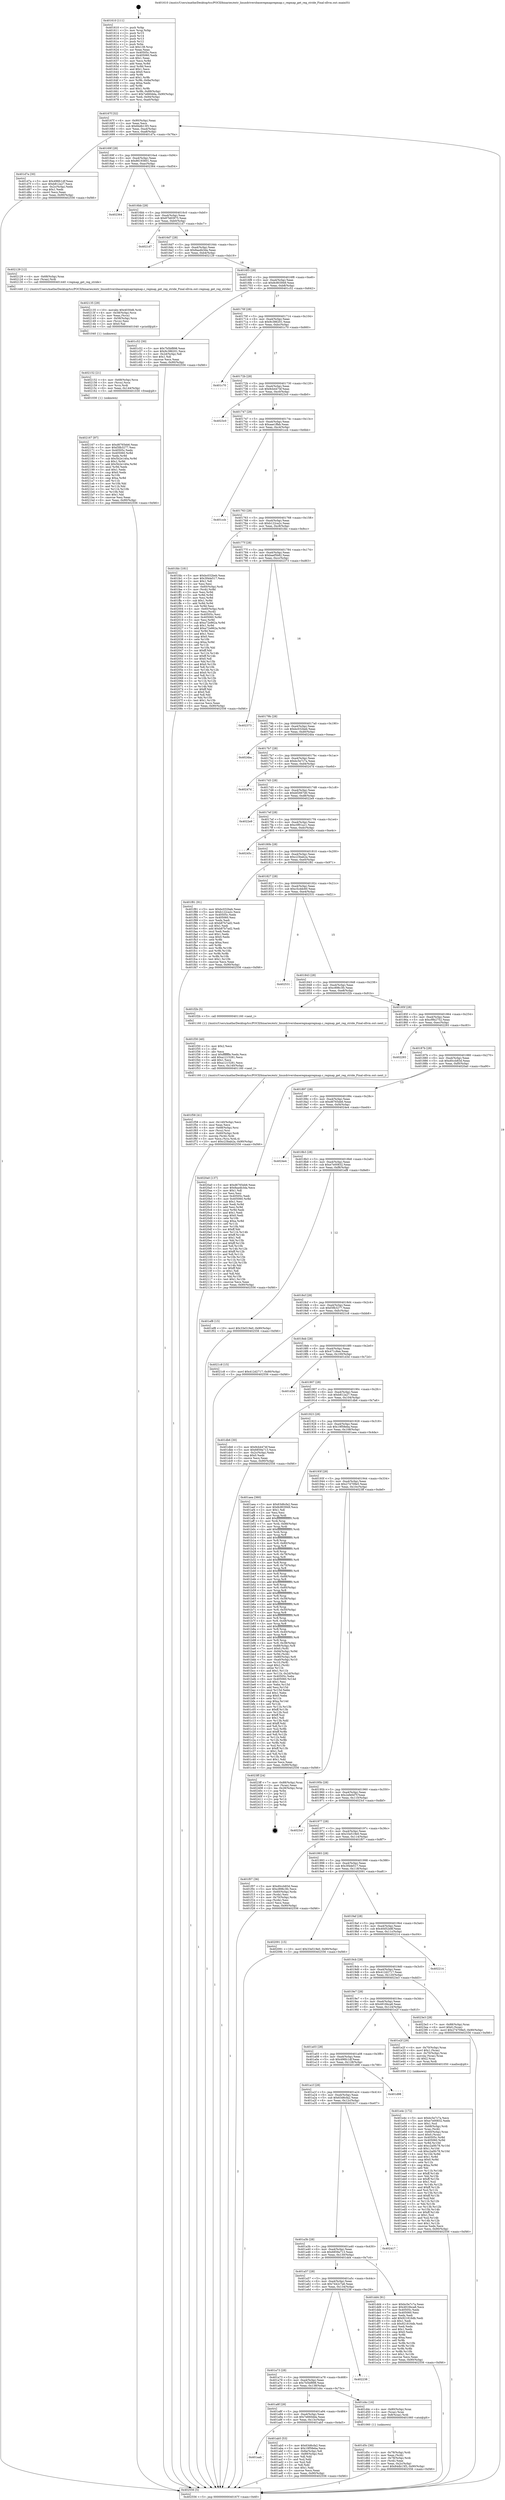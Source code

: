 digraph "0x401610" {
  label = "0x401610 (/mnt/c/Users/mathe/Desktop/tcc/POCII/binaries/extr_linuxdriversbaseregmapregmap.c_regmap_get_reg_stride_Final-ollvm.out::main(0))"
  labelloc = "t"
  node[shape=record]

  Entry [label="",width=0.3,height=0.3,shape=circle,fillcolor=black,style=filled]
  "0x40167f" [label="{
     0x40167f [32]\l
     | [instrs]\l
     &nbsp;&nbsp;0x40167f \<+6\>: mov -0x90(%rbp),%eax\l
     &nbsp;&nbsp;0x401685 \<+2\>: mov %eax,%ecx\l
     &nbsp;&nbsp;0x401687 \<+6\>: sub $0x84db13f3,%ecx\l
     &nbsp;&nbsp;0x40168d \<+6\>: mov %eax,-0xa4(%rbp)\l
     &nbsp;&nbsp;0x401693 \<+6\>: mov %ecx,-0xa8(%rbp)\l
     &nbsp;&nbsp;0x401699 \<+6\>: je 0000000000401d7a \<main+0x76a\>\l
  }"]
  "0x401d7a" [label="{
     0x401d7a [30]\l
     | [instrs]\l
     &nbsp;&nbsp;0x401d7a \<+5\>: mov $0x496fc1df,%eax\l
     &nbsp;&nbsp;0x401d7f \<+5\>: mov $0xb812a27,%ecx\l
     &nbsp;&nbsp;0x401d84 \<+3\>: mov -0x2c(%rbp),%edx\l
     &nbsp;&nbsp;0x401d87 \<+3\>: cmp $0x1,%edx\l
     &nbsp;&nbsp;0x401d8a \<+3\>: cmovl %ecx,%eax\l
     &nbsp;&nbsp;0x401d8d \<+6\>: mov %eax,-0x90(%rbp)\l
     &nbsp;&nbsp;0x401d93 \<+5\>: jmp 0000000000402556 \<main+0xf46\>\l
  }"]
  "0x40169f" [label="{
     0x40169f [28]\l
     | [instrs]\l
     &nbsp;&nbsp;0x40169f \<+5\>: jmp 00000000004016a4 \<main+0x94\>\l
     &nbsp;&nbsp;0x4016a4 \<+6\>: mov -0xa4(%rbp),%eax\l
     &nbsp;&nbsp;0x4016aa \<+5\>: sub $0x86193601,%eax\l
     &nbsp;&nbsp;0x4016af \<+6\>: mov %eax,-0xac(%rbp)\l
     &nbsp;&nbsp;0x4016b5 \<+6\>: je 0000000000402364 \<main+0xd54\>\l
  }"]
  Exit [label="",width=0.3,height=0.3,shape=circle,fillcolor=black,style=filled,peripheries=2]
  "0x402364" [label="{
     0x402364\l
  }", style=dashed]
  "0x4016bb" [label="{
     0x4016bb [28]\l
     | [instrs]\l
     &nbsp;&nbsp;0x4016bb \<+5\>: jmp 00000000004016c0 \<main+0xb0\>\l
     &nbsp;&nbsp;0x4016c0 \<+6\>: mov -0xa4(%rbp),%eax\l
     &nbsp;&nbsp;0x4016c6 \<+5\>: sub $0x87b83975,%eax\l
     &nbsp;&nbsp;0x4016cb \<+6\>: mov %eax,-0xb0(%rbp)\l
     &nbsp;&nbsp;0x4016d1 \<+6\>: je 00000000004021d7 \<main+0xbc7\>\l
  }"]
  "0x402167" [label="{
     0x402167 [97]\l
     | [instrs]\l
     &nbsp;&nbsp;0x402167 \<+5\>: mov $0xd6765eb6,%eax\l
     &nbsp;&nbsp;0x40216c \<+5\>: mov $0xf3fb3277,%esi\l
     &nbsp;&nbsp;0x402171 \<+7\>: mov 0x40505c,%edx\l
     &nbsp;&nbsp;0x402178 \<+8\>: mov 0x405060,%r8d\l
     &nbsp;&nbsp;0x402180 \<+3\>: mov %edx,%r9d\l
     &nbsp;&nbsp;0x402183 \<+7\>: sub $0x5b2e140a,%r9d\l
     &nbsp;&nbsp;0x40218a \<+4\>: sub $0x1,%r9d\l
     &nbsp;&nbsp;0x40218e \<+7\>: add $0x5b2e140a,%r9d\l
     &nbsp;&nbsp;0x402195 \<+4\>: imul %r9d,%edx\l
     &nbsp;&nbsp;0x402199 \<+3\>: and $0x1,%edx\l
     &nbsp;&nbsp;0x40219c \<+3\>: cmp $0x0,%edx\l
     &nbsp;&nbsp;0x40219f \<+4\>: sete %r10b\l
     &nbsp;&nbsp;0x4021a3 \<+4\>: cmp $0xa,%r8d\l
     &nbsp;&nbsp;0x4021a7 \<+4\>: setl %r11b\l
     &nbsp;&nbsp;0x4021ab \<+3\>: mov %r10b,%bl\l
     &nbsp;&nbsp;0x4021ae \<+3\>: and %r11b,%bl\l
     &nbsp;&nbsp;0x4021b1 \<+3\>: xor %r11b,%r10b\l
     &nbsp;&nbsp;0x4021b4 \<+3\>: or %r10b,%bl\l
     &nbsp;&nbsp;0x4021b7 \<+3\>: test $0x1,%bl\l
     &nbsp;&nbsp;0x4021ba \<+3\>: cmovne %esi,%eax\l
     &nbsp;&nbsp;0x4021bd \<+6\>: mov %eax,-0x90(%rbp)\l
     &nbsp;&nbsp;0x4021c3 \<+5\>: jmp 0000000000402556 \<main+0xf46\>\l
  }"]
  "0x4021d7" [label="{
     0x4021d7\l
  }", style=dashed]
  "0x4016d7" [label="{
     0x4016d7 [28]\l
     | [instrs]\l
     &nbsp;&nbsp;0x4016d7 \<+5\>: jmp 00000000004016dc \<main+0xcc\>\l
     &nbsp;&nbsp;0x4016dc \<+6\>: mov -0xa4(%rbp),%eax\l
     &nbsp;&nbsp;0x4016e2 \<+5\>: sub $0x8aa4b3da,%eax\l
     &nbsp;&nbsp;0x4016e7 \<+6\>: mov %eax,-0xb4(%rbp)\l
     &nbsp;&nbsp;0x4016ed \<+6\>: je 0000000000402129 \<main+0xb19\>\l
  }"]
  "0x402152" [label="{
     0x402152 [21]\l
     | [instrs]\l
     &nbsp;&nbsp;0x402152 \<+4\>: mov -0x68(%rbp),%rcx\l
     &nbsp;&nbsp;0x402156 \<+3\>: mov (%rcx),%rcx\l
     &nbsp;&nbsp;0x402159 \<+3\>: mov %rcx,%rdi\l
     &nbsp;&nbsp;0x40215c \<+6\>: mov %eax,-0x144(%rbp)\l
     &nbsp;&nbsp;0x402162 \<+5\>: call 0000000000401030 \<free@plt\>\l
     | [calls]\l
     &nbsp;&nbsp;0x401030 \{1\} (unknown)\l
  }"]
  "0x402129" [label="{
     0x402129 [12]\l
     | [instrs]\l
     &nbsp;&nbsp;0x402129 \<+4\>: mov -0x68(%rbp),%rax\l
     &nbsp;&nbsp;0x40212d \<+3\>: mov (%rax),%rdi\l
     &nbsp;&nbsp;0x402130 \<+5\>: call 0000000000401440 \<regmap_get_reg_stride\>\l
     | [calls]\l
     &nbsp;&nbsp;0x401440 \{1\} (/mnt/c/Users/mathe/Desktop/tcc/POCII/binaries/extr_linuxdriversbaseregmapregmap.c_regmap_get_reg_stride_Final-ollvm.out::regmap_get_reg_stride)\l
  }"]
  "0x4016f3" [label="{
     0x4016f3 [28]\l
     | [instrs]\l
     &nbsp;&nbsp;0x4016f3 \<+5\>: jmp 00000000004016f8 \<main+0xe8\>\l
     &nbsp;&nbsp;0x4016f8 \<+6\>: mov -0xa4(%rbp),%eax\l
     &nbsp;&nbsp;0x4016fe \<+5\>: sub $0x8c803949,%eax\l
     &nbsp;&nbsp;0x401703 \<+6\>: mov %eax,-0xb8(%rbp)\l
     &nbsp;&nbsp;0x401709 \<+6\>: je 0000000000401c52 \<main+0x642\>\l
  }"]
  "0x402135" [label="{
     0x402135 [29]\l
     | [instrs]\l
     &nbsp;&nbsp;0x402135 \<+10\>: movabs $0x4030d6,%rdi\l
     &nbsp;&nbsp;0x40213f \<+4\>: mov -0x58(%rbp),%rcx\l
     &nbsp;&nbsp;0x402143 \<+2\>: mov %eax,(%rcx)\l
     &nbsp;&nbsp;0x402145 \<+4\>: mov -0x58(%rbp),%rcx\l
     &nbsp;&nbsp;0x402149 \<+2\>: mov (%rcx),%esi\l
     &nbsp;&nbsp;0x40214b \<+2\>: mov $0x0,%al\l
     &nbsp;&nbsp;0x40214d \<+5\>: call 0000000000401040 \<printf@plt\>\l
     | [calls]\l
     &nbsp;&nbsp;0x401040 \{1\} (unknown)\l
  }"]
  "0x401c52" [label="{
     0x401c52 [30]\l
     | [instrs]\l
     &nbsp;&nbsp;0x401c52 \<+5\>: mov $0x7b5bf898,%eax\l
     &nbsp;&nbsp;0x401c57 \<+5\>: mov $0x9c386201,%ecx\l
     &nbsp;&nbsp;0x401c5c \<+3\>: mov -0x2d(%rbp),%dl\l
     &nbsp;&nbsp;0x401c5f \<+3\>: test $0x1,%dl\l
     &nbsp;&nbsp;0x401c62 \<+3\>: cmovne %ecx,%eax\l
     &nbsp;&nbsp;0x401c65 \<+6\>: mov %eax,-0x90(%rbp)\l
     &nbsp;&nbsp;0x401c6b \<+5\>: jmp 0000000000402556 \<main+0xf46\>\l
  }"]
  "0x40170f" [label="{
     0x40170f [28]\l
     | [instrs]\l
     &nbsp;&nbsp;0x40170f \<+5\>: jmp 0000000000401714 \<main+0x104\>\l
     &nbsp;&nbsp;0x401714 \<+6\>: mov -0xa4(%rbp),%eax\l
     &nbsp;&nbsp;0x40171a \<+5\>: sub $0x9c386201,%eax\l
     &nbsp;&nbsp;0x40171f \<+6\>: mov %eax,-0xbc(%rbp)\l
     &nbsp;&nbsp;0x401725 \<+6\>: je 0000000000401c70 \<main+0x660\>\l
  }"]
  "0x401f58" [label="{
     0x401f58 [41]\l
     | [instrs]\l
     &nbsp;&nbsp;0x401f58 \<+6\>: mov -0x140(%rbp),%ecx\l
     &nbsp;&nbsp;0x401f5e \<+3\>: imul %eax,%ecx\l
     &nbsp;&nbsp;0x401f61 \<+4\>: mov -0x68(%rbp),%rsi\l
     &nbsp;&nbsp;0x401f65 \<+3\>: mov (%rsi),%rsi\l
     &nbsp;&nbsp;0x401f68 \<+4\>: mov -0x60(%rbp),%rdi\l
     &nbsp;&nbsp;0x401f6c \<+3\>: movslq (%rdi),%rdi\l
     &nbsp;&nbsp;0x401f6f \<+3\>: mov %ecx,(%rsi,%rdi,4)\l
     &nbsp;&nbsp;0x401f72 \<+10\>: movl $0xc23bab2a,-0x90(%rbp)\l
     &nbsp;&nbsp;0x401f7c \<+5\>: jmp 0000000000402556 \<main+0xf46\>\l
  }"]
  "0x401c70" [label="{
     0x401c70\l
  }", style=dashed]
  "0x40172b" [label="{
     0x40172b [28]\l
     | [instrs]\l
     &nbsp;&nbsp;0x40172b \<+5\>: jmp 0000000000401730 \<main+0x120\>\l
     &nbsp;&nbsp;0x401730 \<+6\>: mov -0xa4(%rbp),%eax\l
     &nbsp;&nbsp;0x401736 \<+5\>: sub $0x9cb4474f,%eax\l
     &nbsp;&nbsp;0x40173b \<+6\>: mov %eax,-0xc0(%rbp)\l
     &nbsp;&nbsp;0x401741 \<+6\>: je 00000000004023c0 \<main+0xdb0\>\l
  }"]
  "0x401f30" [label="{
     0x401f30 [40]\l
     | [instrs]\l
     &nbsp;&nbsp;0x401f30 \<+5\>: mov $0x2,%ecx\l
     &nbsp;&nbsp;0x401f35 \<+1\>: cltd\l
     &nbsp;&nbsp;0x401f36 \<+2\>: idiv %ecx\l
     &nbsp;&nbsp;0x401f38 \<+6\>: imul $0xfffffffe,%edx,%ecx\l
     &nbsp;&nbsp;0x401f3e \<+6\>: add $0xa1215281,%ecx\l
     &nbsp;&nbsp;0x401f44 \<+3\>: add $0x1,%ecx\l
     &nbsp;&nbsp;0x401f47 \<+6\>: sub $0xa1215281,%ecx\l
     &nbsp;&nbsp;0x401f4d \<+6\>: mov %ecx,-0x140(%rbp)\l
     &nbsp;&nbsp;0x401f53 \<+5\>: call 0000000000401160 \<next_i\>\l
     | [calls]\l
     &nbsp;&nbsp;0x401160 \{1\} (/mnt/c/Users/mathe/Desktop/tcc/POCII/binaries/extr_linuxdriversbaseregmapregmap.c_regmap_get_reg_stride_Final-ollvm.out::next_i)\l
  }"]
  "0x4023c0" [label="{
     0x4023c0\l
  }", style=dashed]
  "0x401747" [label="{
     0x401747 [28]\l
     | [instrs]\l
     &nbsp;&nbsp;0x401747 \<+5\>: jmp 000000000040174c \<main+0x13c\>\l
     &nbsp;&nbsp;0x40174c \<+6\>: mov -0xa4(%rbp),%eax\l
     &nbsp;&nbsp;0x401752 \<+5\>: sub $0xaae1ffab,%eax\l
     &nbsp;&nbsp;0x401757 \<+6\>: mov %eax,-0xc4(%rbp)\l
     &nbsp;&nbsp;0x40175d \<+6\>: je 0000000000401ccb \<main+0x6bb\>\l
  }"]
  "0x401e4c" [label="{
     0x401e4c [172]\l
     | [instrs]\l
     &nbsp;&nbsp;0x401e4c \<+5\>: mov $0xbc5e7c7a,%ecx\l
     &nbsp;&nbsp;0x401e51 \<+5\>: mov $0xe7e00832,%edx\l
     &nbsp;&nbsp;0x401e56 \<+3\>: mov $0x1,%sil\l
     &nbsp;&nbsp;0x401e59 \<+4\>: mov -0x68(%rbp),%rdi\l
     &nbsp;&nbsp;0x401e5d \<+3\>: mov %rax,(%rdi)\l
     &nbsp;&nbsp;0x401e60 \<+4\>: mov -0x60(%rbp),%rax\l
     &nbsp;&nbsp;0x401e64 \<+6\>: movl $0x0,(%rax)\l
     &nbsp;&nbsp;0x401e6a \<+8\>: mov 0x40505c,%r8d\l
     &nbsp;&nbsp;0x401e72 \<+8\>: mov 0x405060,%r9d\l
     &nbsp;&nbsp;0x401e7a \<+3\>: mov %r8d,%r10d\l
     &nbsp;&nbsp;0x401e7d \<+7\>: add $0xc2a0fc78,%r10d\l
     &nbsp;&nbsp;0x401e84 \<+4\>: sub $0x1,%r10d\l
     &nbsp;&nbsp;0x401e88 \<+7\>: sub $0xc2a0fc78,%r10d\l
     &nbsp;&nbsp;0x401e8f \<+4\>: imul %r10d,%r8d\l
     &nbsp;&nbsp;0x401e93 \<+4\>: and $0x1,%r8d\l
     &nbsp;&nbsp;0x401e97 \<+4\>: cmp $0x0,%r8d\l
     &nbsp;&nbsp;0x401e9b \<+4\>: sete %r11b\l
     &nbsp;&nbsp;0x401e9f \<+4\>: cmp $0xa,%r9d\l
     &nbsp;&nbsp;0x401ea3 \<+3\>: setl %bl\l
     &nbsp;&nbsp;0x401ea6 \<+3\>: mov %r11b,%r14b\l
     &nbsp;&nbsp;0x401ea9 \<+4\>: xor $0xff,%r14b\l
     &nbsp;&nbsp;0x401ead \<+3\>: mov %bl,%r15b\l
     &nbsp;&nbsp;0x401eb0 \<+4\>: xor $0xff,%r15b\l
     &nbsp;&nbsp;0x401eb4 \<+4\>: xor $0x1,%sil\l
     &nbsp;&nbsp;0x401eb8 \<+3\>: mov %r14b,%r12b\l
     &nbsp;&nbsp;0x401ebb \<+4\>: and $0xff,%r12b\l
     &nbsp;&nbsp;0x401ebf \<+3\>: and %sil,%r11b\l
     &nbsp;&nbsp;0x401ec2 \<+3\>: mov %r15b,%r13b\l
     &nbsp;&nbsp;0x401ec5 \<+4\>: and $0xff,%r13b\l
     &nbsp;&nbsp;0x401ec9 \<+3\>: and %sil,%bl\l
     &nbsp;&nbsp;0x401ecc \<+3\>: or %r11b,%r12b\l
     &nbsp;&nbsp;0x401ecf \<+3\>: or %bl,%r13b\l
     &nbsp;&nbsp;0x401ed2 \<+3\>: xor %r13b,%r12b\l
     &nbsp;&nbsp;0x401ed5 \<+3\>: or %r15b,%r14b\l
     &nbsp;&nbsp;0x401ed8 \<+4\>: xor $0xff,%r14b\l
     &nbsp;&nbsp;0x401edc \<+4\>: or $0x1,%sil\l
     &nbsp;&nbsp;0x401ee0 \<+3\>: and %sil,%r14b\l
     &nbsp;&nbsp;0x401ee3 \<+3\>: or %r14b,%r12b\l
     &nbsp;&nbsp;0x401ee6 \<+4\>: test $0x1,%r12b\l
     &nbsp;&nbsp;0x401eea \<+3\>: cmovne %edx,%ecx\l
     &nbsp;&nbsp;0x401eed \<+6\>: mov %ecx,-0x90(%rbp)\l
     &nbsp;&nbsp;0x401ef3 \<+5\>: jmp 0000000000402556 \<main+0xf46\>\l
  }"]
  "0x401ccb" [label="{
     0x401ccb\l
  }", style=dashed]
  "0x401763" [label="{
     0x401763 [28]\l
     | [instrs]\l
     &nbsp;&nbsp;0x401763 \<+5\>: jmp 0000000000401768 \<main+0x158\>\l
     &nbsp;&nbsp;0x401768 \<+6\>: mov -0xa4(%rbp),%eax\l
     &nbsp;&nbsp;0x40176e \<+5\>: sub $0xb122ca2c,%eax\l
     &nbsp;&nbsp;0x401773 \<+6\>: mov %eax,-0xc8(%rbp)\l
     &nbsp;&nbsp;0x401779 \<+6\>: je 0000000000401fdc \<main+0x9cc\>\l
  }"]
  "0x401d5c" [label="{
     0x401d5c [30]\l
     | [instrs]\l
     &nbsp;&nbsp;0x401d5c \<+4\>: mov -0x78(%rbp),%rdi\l
     &nbsp;&nbsp;0x401d60 \<+2\>: mov %eax,(%rdi)\l
     &nbsp;&nbsp;0x401d62 \<+4\>: mov -0x78(%rbp),%rdi\l
     &nbsp;&nbsp;0x401d66 \<+2\>: mov (%rdi),%eax\l
     &nbsp;&nbsp;0x401d68 \<+3\>: mov %eax,-0x2c(%rbp)\l
     &nbsp;&nbsp;0x401d6b \<+10\>: movl $0x84db13f3,-0x90(%rbp)\l
     &nbsp;&nbsp;0x401d75 \<+5\>: jmp 0000000000402556 \<main+0xf46\>\l
  }"]
  "0x401fdc" [label="{
     0x401fdc [181]\l
     | [instrs]\l
     &nbsp;&nbsp;0x401fdc \<+5\>: mov $0xbc032beb,%eax\l
     &nbsp;&nbsp;0x401fe1 \<+5\>: mov $0x3f4de517,%ecx\l
     &nbsp;&nbsp;0x401fe6 \<+2\>: mov $0x1,%dl\l
     &nbsp;&nbsp;0x401fe8 \<+2\>: xor %esi,%esi\l
     &nbsp;&nbsp;0x401fea \<+4\>: mov -0x60(%rbp),%rdi\l
     &nbsp;&nbsp;0x401fee \<+3\>: mov (%rdi),%r8d\l
     &nbsp;&nbsp;0x401ff1 \<+3\>: mov %esi,%r9d\l
     &nbsp;&nbsp;0x401ff4 \<+3\>: sub %r8d,%r9d\l
     &nbsp;&nbsp;0x401ff7 \<+3\>: mov %esi,%r8d\l
     &nbsp;&nbsp;0x401ffa \<+4\>: sub $0x1,%r8d\l
     &nbsp;&nbsp;0x401ffe \<+3\>: add %r8d,%r9d\l
     &nbsp;&nbsp;0x402001 \<+3\>: sub %r9d,%esi\l
     &nbsp;&nbsp;0x402004 \<+4\>: mov -0x60(%rbp),%rdi\l
     &nbsp;&nbsp;0x402008 \<+2\>: mov %esi,(%rdi)\l
     &nbsp;&nbsp;0x40200a \<+7\>: mov 0x40505c,%esi\l
     &nbsp;&nbsp;0x402011 \<+8\>: mov 0x405060,%r8d\l
     &nbsp;&nbsp;0x402019 \<+3\>: mov %esi,%r9d\l
     &nbsp;&nbsp;0x40201c \<+7\>: sub $0xa72e862a,%r9d\l
     &nbsp;&nbsp;0x402023 \<+4\>: sub $0x1,%r9d\l
     &nbsp;&nbsp;0x402027 \<+7\>: add $0xa72e862a,%r9d\l
     &nbsp;&nbsp;0x40202e \<+4\>: imul %r9d,%esi\l
     &nbsp;&nbsp;0x402032 \<+3\>: and $0x1,%esi\l
     &nbsp;&nbsp;0x402035 \<+3\>: cmp $0x0,%esi\l
     &nbsp;&nbsp;0x402038 \<+4\>: sete %r10b\l
     &nbsp;&nbsp;0x40203c \<+4\>: cmp $0xa,%r8d\l
     &nbsp;&nbsp;0x402040 \<+4\>: setl %r11b\l
     &nbsp;&nbsp;0x402044 \<+3\>: mov %r10b,%bl\l
     &nbsp;&nbsp;0x402047 \<+3\>: xor $0xff,%bl\l
     &nbsp;&nbsp;0x40204a \<+3\>: mov %r11b,%r14b\l
     &nbsp;&nbsp;0x40204d \<+4\>: xor $0xff,%r14b\l
     &nbsp;&nbsp;0x402051 \<+3\>: xor $0x0,%dl\l
     &nbsp;&nbsp;0x402054 \<+3\>: mov %bl,%r15b\l
     &nbsp;&nbsp;0x402057 \<+4\>: and $0x0,%r15b\l
     &nbsp;&nbsp;0x40205b \<+3\>: and %dl,%r10b\l
     &nbsp;&nbsp;0x40205e \<+3\>: mov %r14b,%r12b\l
     &nbsp;&nbsp;0x402061 \<+4\>: and $0x0,%r12b\l
     &nbsp;&nbsp;0x402065 \<+3\>: and %dl,%r11b\l
     &nbsp;&nbsp;0x402068 \<+3\>: or %r10b,%r15b\l
     &nbsp;&nbsp;0x40206b \<+3\>: or %r11b,%r12b\l
     &nbsp;&nbsp;0x40206e \<+3\>: xor %r12b,%r15b\l
     &nbsp;&nbsp;0x402071 \<+3\>: or %r14b,%bl\l
     &nbsp;&nbsp;0x402074 \<+3\>: xor $0xff,%bl\l
     &nbsp;&nbsp;0x402077 \<+3\>: or $0x0,%dl\l
     &nbsp;&nbsp;0x40207a \<+2\>: and %dl,%bl\l
     &nbsp;&nbsp;0x40207c \<+3\>: or %bl,%r15b\l
     &nbsp;&nbsp;0x40207f \<+4\>: test $0x1,%r15b\l
     &nbsp;&nbsp;0x402083 \<+3\>: cmovne %ecx,%eax\l
     &nbsp;&nbsp;0x402086 \<+6\>: mov %eax,-0x90(%rbp)\l
     &nbsp;&nbsp;0x40208c \<+5\>: jmp 0000000000402556 \<main+0xf46\>\l
  }"]
  "0x40177f" [label="{
     0x40177f [28]\l
     | [instrs]\l
     &nbsp;&nbsp;0x40177f \<+5\>: jmp 0000000000401784 \<main+0x174\>\l
     &nbsp;&nbsp;0x401784 \<+6\>: mov -0xa4(%rbp),%eax\l
     &nbsp;&nbsp;0x40178a \<+5\>: sub $0xbaef5b82,%eax\l
     &nbsp;&nbsp;0x40178f \<+6\>: mov %eax,-0xcc(%rbp)\l
     &nbsp;&nbsp;0x401795 \<+6\>: je 0000000000402373 \<main+0xd63\>\l
  }"]
  "0x401610" [label="{
     0x401610 [111]\l
     | [instrs]\l
     &nbsp;&nbsp;0x401610 \<+1\>: push %rbp\l
     &nbsp;&nbsp;0x401611 \<+3\>: mov %rsp,%rbp\l
     &nbsp;&nbsp;0x401614 \<+2\>: push %r15\l
     &nbsp;&nbsp;0x401616 \<+2\>: push %r14\l
     &nbsp;&nbsp;0x401618 \<+2\>: push %r13\l
     &nbsp;&nbsp;0x40161a \<+2\>: push %r12\l
     &nbsp;&nbsp;0x40161c \<+1\>: push %rbx\l
     &nbsp;&nbsp;0x40161d \<+7\>: sub $0x138,%rsp\l
     &nbsp;&nbsp;0x401624 \<+2\>: xor %eax,%eax\l
     &nbsp;&nbsp;0x401626 \<+7\>: mov 0x40505c,%ecx\l
     &nbsp;&nbsp;0x40162d \<+7\>: mov 0x405060,%edx\l
     &nbsp;&nbsp;0x401634 \<+3\>: sub $0x1,%eax\l
     &nbsp;&nbsp;0x401637 \<+3\>: mov %ecx,%r8d\l
     &nbsp;&nbsp;0x40163a \<+3\>: add %eax,%r8d\l
     &nbsp;&nbsp;0x40163d \<+4\>: imul %r8d,%ecx\l
     &nbsp;&nbsp;0x401641 \<+3\>: and $0x1,%ecx\l
     &nbsp;&nbsp;0x401644 \<+3\>: cmp $0x0,%ecx\l
     &nbsp;&nbsp;0x401647 \<+4\>: sete %r9b\l
     &nbsp;&nbsp;0x40164b \<+4\>: and $0x1,%r9b\l
     &nbsp;&nbsp;0x40164f \<+7\>: mov %r9b,-0x8a(%rbp)\l
     &nbsp;&nbsp;0x401656 \<+3\>: cmp $0xa,%edx\l
     &nbsp;&nbsp;0x401659 \<+4\>: setl %r9b\l
     &nbsp;&nbsp;0x40165d \<+4\>: and $0x1,%r9b\l
     &nbsp;&nbsp;0x401661 \<+7\>: mov %r9b,-0x89(%rbp)\l
     &nbsp;&nbsp;0x401668 \<+10\>: movl $0x7e660dda,-0x90(%rbp)\l
     &nbsp;&nbsp;0x401672 \<+6\>: mov %edi,-0x94(%rbp)\l
     &nbsp;&nbsp;0x401678 \<+7\>: mov %rsi,-0xa0(%rbp)\l
  }"]
  "0x402373" [label="{
     0x402373\l
  }", style=dashed]
  "0x40179b" [label="{
     0x40179b [28]\l
     | [instrs]\l
     &nbsp;&nbsp;0x40179b \<+5\>: jmp 00000000004017a0 \<main+0x190\>\l
     &nbsp;&nbsp;0x4017a0 \<+6\>: mov -0xa4(%rbp),%eax\l
     &nbsp;&nbsp;0x4017a6 \<+5\>: sub $0xbc032beb,%eax\l
     &nbsp;&nbsp;0x4017ab \<+6\>: mov %eax,-0xd0(%rbp)\l
     &nbsp;&nbsp;0x4017b1 \<+6\>: je 00000000004024ba \<main+0xeaa\>\l
  }"]
  "0x402556" [label="{
     0x402556 [5]\l
     | [instrs]\l
     &nbsp;&nbsp;0x402556 \<+5\>: jmp 000000000040167f \<main+0x6f\>\l
  }"]
  "0x4024ba" [label="{
     0x4024ba\l
  }", style=dashed]
  "0x4017b7" [label="{
     0x4017b7 [28]\l
     | [instrs]\l
     &nbsp;&nbsp;0x4017b7 \<+5\>: jmp 00000000004017bc \<main+0x1ac\>\l
     &nbsp;&nbsp;0x4017bc \<+6\>: mov -0xa4(%rbp),%eax\l
     &nbsp;&nbsp;0x4017c2 \<+5\>: sub $0xbc5e7c7a,%eax\l
     &nbsp;&nbsp;0x4017c7 \<+6\>: mov %eax,-0xd4(%rbp)\l
     &nbsp;&nbsp;0x4017cd \<+6\>: je 000000000040247d \<main+0xe6d\>\l
  }"]
  "0x401aab" [label="{
     0x401aab\l
  }", style=dashed]
  "0x40247d" [label="{
     0x40247d\l
  }", style=dashed]
  "0x4017d3" [label="{
     0x4017d3 [28]\l
     | [instrs]\l
     &nbsp;&nbsp;0x4017d3 \<+5\>: jmp 00000000004017d8 \<main+0x1c8\>\l
     &nbsp;&nbsp;0x4017d8 \<+6\>: mov -0xa4(%rbp),%eax\l
     &nbsp;&nbsp;0x4017de \<+5\>: sub $0xbf2667d0,%eax\l
     &nbsp;&nbsp;0x4017e3 \<+6\>: mov %eax,-0xd8(%rbp)\l
     &nbsp;&nbsp;0x4017e9 \<+6\>: je 00000000004022e9 \<main+0xcd9\>\l
  }"]
  "0x401ab5" [label="{
     0x401ab5 [53]\l
     | [instrs]\l
     &nbsp;&nbsp;0x401ab5 \<+5\>: mov $0x63d6cfa2,%eax\l
     &nbsp;&nbsp;0x401aba \<+5\>: mov $0x19f58eba,%ecx\l
     &nbsp;&nbsp;0x401abf \<+6\>: mov -0x8a(%rbp),%dl\l
     &nbsp;&nbsp;0x401ac5 \<+7\>: mov -0x89(%rbp),%sil\l
     &nbsp;&nbsp;0x401acc \<+3\>: mov %dl,%dil\l
     &nbsp;&nbsp;0x401acf \<+3\>: and %sil,%dil\l
     &nbsp;&nbsp;0x401ad2 \<+3\>: xor %sil,%dl\l
     &nbsp;&nbsp;0x401ad5 \<+3\>: or %dl,%dil\l
     &nbsp;&nbsp;0x401ad8 \<+4\>: test $0x1,%dil\l
     &nbsp;&nbsp;0x401adc \<+3\>: cmovne %ecx,%eax\l
     &nbsp;&nbsp;0x401adf \<+6\>: mov %eax,-0x90(%rbp)\l
     &nbsp;&nbsp;0x401ae5 \<+5\>: jmp 0000000000402556 \<main+0xf46\>\l
  }"]
  "0x4022e9" [label="{
     0x4022e9\l
  }", style=dashed]
  "0x4017ef" [label="{
     0x4017ef [28]\l
     | [instrs]\l
     &nbsp;&nbsp;0x4017ef \<+5\>: jmp 00000000004017f4 \<main+0x1e4\>\l
     &nbsp;&nbsp;0x4017f4 \<+6\>: mov -0xa4(%rbp),%eax\l
     &nbsp;&nbsp;0x4017fa \<+5\>: sub $0xc0f01a21,%eax\l
     &nbsp;&nbsp;0x4017ff \<+6\>: mov %eax,-0xdc(%rbp)\l
     &nbsp;&nbsp;0x401805 \<+6\>: je 000000000040245c \<main+0xe4c\>\l
  }"]
  "0x401a8f" [label="{
     0x401a8f [28]\l
     | [instrs]\l
     &nbsp;&nbsp;0x401a8f \<+5\>: jmp 0000000000401a94 \<main+0x484\>\l
     &nbsp;&nbsp;0x401a94 \<+6\>: mov -0xa4(%rbp),%eax\l
     &nbsp;&nbsp;0x401a9a \<+5\>: sub $0x7e660dda,%eax\l
     &nbsp;&nbsp;0x401a9f \<+6\>: mov %eax,-0x13c(%rbp)\l
     &nbsp;&nbsp;0x401aa5 \<+6\>: je 0000000000401ab5 \<main+0x4a5\>\l
  }"]
  "0x40245c" [label="{
     0x40245c\l
  }", style=dashed]
  "0x40180b" [label="{
     0x40180b [28]\l
     | [instrs]\l
     &nbsp;&nbsp;0x40180b \<+5\>: jmp 0000000000401810 \<main+0x200\>\l
     &nbsp;&nbsp;0x401810 \<+6\>: mov -0xa4(%rbp),%eax\l
     &nbsp;&nbsp;0x401816 \<+5\>: sub $0xc23bab2a,%eax\l
     &nbsp;&nbsp;0x40181b \<+6\>: mov %eax,-0xe0(%rbp)\l
     &nbsp;&nbsp;0x401821 \<+6\>: je 0000000000401f81 \<main+0x971\>\l
  }"]
  "0x401d4c" [label="{
     0x401d4c [16]\l
     | [instrs]\l
     &nbsp;&nbsp;0x401d4c \<+4\>: mov -0x80(%rbp),%rax\l
     &nbsp;&nbsp;0x401d50 \<+3\>: mov (%rax),%rax\l
     &nbsp;&nbsp;0x401d53 \<+4\>: mov 0x8(%rax),%rdi\l
     &nbsp;&nbsp;0x401d57 \<+5\>: call 0000000000401060 \<atoi@plt\>\l
     | [calls]\l
     &nbsp;&nbsp;0x401060 \{1\} (unknown)\l
  }"]
  "0x401f81" [label="{
     0x401f81 [91]\l
     | [instrs]\l
     &nbsp;&nbsp;0x401f81 \<+5\>: mov $0xbc032beb,%eax\l
     &nbsp;&nbsp;0x401f86 \<+5\>: mov $0xb122ca2c,%ecx\l
     &nbsp;&nbsp;0x401f8b \<+7\>: mov 0x40505c,%edx\l
     &nbsp;&nbsp;0x401f92 \<+7\>: mov 0x405060,%esi\l
     &nbsp;&nbsp;0x401f99 \<+2\>: mov %edx,%edi\l
     &nbsp;&nbsp;0x401f9b \<+6\>: sub $0xb87b7ad2,%edi\l
     &nbsp;&nbsp;0x401fa1 \<+3\>: sub $0x1,%edi\l
     &nbsp;&nbsp;0x401fa4 \<+6\>: add $0xb87b7ad2,%edi\l
     &nbsp;&nbsp;0x401faa \<+3\>: imul %edi,%edx\l
     &nbsp;&nbsp;0x401fad \<+3\>: and $0x1,%edx\l
     &nbsp;&nbsp;0x401fb0 \<+3\>: cmp $0x0,%edx\l
     &nbsp;&nbsp;0x401fb3 \<+4\>: sete %r8b\l
     &nbsp;&nbsp;0x401fb7 \<+3\>: cmp $0xa,%esi\l
     &nbsp;&nbsp;0x401fba \<+4\>: setl %r9b\l
     &nbsp;&nbsp;0x401fbe \<+3\>: mov %r8b,%r10b\l
     &nbsp;&nbsp;0x401fc1 \<+3\>: and %r9b,%r10b\l
     &nbsp;&nbsp;0x401fc4 \<+3\>: xor %r9b,%r8b\l
     &nbsp;&nbsp;0x401fc7 \<+3\>: or %r8b,%r10b\l
     &nbsp;&nbsp;0x401fca \<+4\>: test $0x1,%r10b\l
     &nbsp;&nbsp;0x401fce \<+3\>: cmovne %ecx,%eax\l
     &nbsp;&nbsp;0x401fd1 \<+6\>: mov %eax,-0x90(%rbp)\l
     &nbsp;&nbsp;0x401fd7 \<+5\>: jmp 0000000000402556 \<main+0xf46\>\l
  }"]
  "0x401827" [label="{
     0x401827 [28]\l
     | [instrs]\l
     &nbsp;&nbsp;0x401827 \<+5\>: jmp 000000000040182c \<main+0x21c\>\l
     &nbsp;&nbsp;0x40182c \<+6\>: mov -0xa4(%rbp),%eax\l
     &nbsp;&nbsp;0x401832 \<+5\>: sub $0xc5cddc60,%eax\l
     &nbsp;&nbsp;0x401837 \<+6\>: mov %eax,-0xe4(%rbp)\l
     &nbsp;&nbsp;0x40183d \<+6\>: je 0000000000402531 \<main+0xf21\>\l
  }"]
  "0x401a73" [label="{
     0x401a73 [28]\l
     | [instrs]\l
     &nbsp;&nbsp;0x401a73 \<+5\>: jmp 0000000000401a78 \<main+0x468\>\l
     &nbsp;&nbsp;0x401a78 \<+6\>: mov -0xa4(%rbp),%eax\l
     &nbsp;&nbsp;0x401a7e \<+5\>: sub $0x7b5bf898,%eax\l
     &nbsp;&nbsp;0x401a83 \<+6\>: mov %eax,-0x138(%rbp)\l
     &nbsp;&nbsp;0x401a89 \<+6\>: je 0000000000401d4c \<main+0x73c\>\l
  }"]
  "0x402531" [label="{
     0x402531\l
  }", style=dashed]
  "0x401843" [label="{
     0x401843 [28]\l
     | [instrs]\l
     &nbsp;&nbsp;0x401843 \<+5\>: jmp 0000000000401848 \<main+0x238\>\l
     &nbsp;&nbsp;0x401848 \<+6\>: mov -0xa4(%rbp),%eax\l
     &nbsp;&nbsp;0x40184e \<+5\>: sub $0xc898c3fc,%eax\l
     &nbsp;&nbsp;0x401853 \<+6\>: mov %eax,-0xe8(%rbp)\l
     &nbsp;&nbsp;0x401859 \<+6\>: je 0000000000401f2b \<main+0x91b\>\l
  }"]
  "0x402238" [label="{
     0x402238\l
  }", style=dashed]
  "0x401f2b" [label="{
     0x401f2b [5]\l
     | [instrs]\l
     &nbsp;&nbsp;0x401f2b \<+5\>: call 0000000000401160 \<next_i\>\l
     | [calls]\l
     &nbsp;&nbsp;0x401160 \{1\} (/mnt/c/Users/mathe/Desktop/tcc/POCII/binaries/extr_linuxdriversbaseregmapregmap.c_regmap_get_reg_stride_Final-ollvm.out::next_i)\l
  }"]
  "0x40185f" [label="{
     0x40185f [28]\l
     | [instrs]\l
     &nbsp;&nbsp;0x40185f \<+5\>: jmp 0000000000401864 \<main+0x254\>\l
     &nbsp;&nbsp;0x401864 \<+6\>: mov -0xa4(%rbp),%eax\l
     &nbsp;&nbsp;0x40186a \<+5\>: sub $0xcf9b2752,%eax\l
     &nbsp;&nbsp;0x40186f \<+6\>: mov %eax,-0xec(%rbp)\l
     &nbsp;&nbsp;0x401875 \<+6\>: je 0000000000402293 \<main+0xc83\>\l
  }"]
  "0x401a57" [label="{
     0x401a57 [28]\l
     | [instrs]\l
     &nbsp;&nbsp;0x401a57 \<+5\>: jmp 0000000000401a5c \<main+0x44c\>\l
     &nbsp;&nbsp;0x401a5c \<+6\>: mov -0xa4(%rbp),%eax\l
     &nbsp;&nbsp;0x401a62 \<+5\>: sub $0x7442c7a6,%eax\l
     &nbsp;&nbsp;0x401a67 \<+6\>: mov %eax,-0x134(%rbp)\l
     &nbsp;&nbsp;0x401a6d \<+6\>: je 0000000000402238 \<main+0xc28\>\l
  }"]
  "0x402293" [label="{
     0x402293\l
  }", style=dashed]
  "0x40187b" [label="{
     0x40187b [28]\l
     | [instrs]\l
     &nbsp;&nbsp;0x40187b \<+5\>: jmp 0000000000401880 \<main+0x270\>\l
     &nbsp;&nbsp;0x401880 \<+6\>: mov -0xa4(%rbp),%eax\l
     &nbsp;&nbsp;0x401886 \<+5\>: sub $0xd0ccb83d,%eax\l
     &nbsp;&nbsp;0x40188b \<+6\>: mov %eax,-0xf0(%rbp)\l
     &nbsp;&nbsp;0x401891 \<+6\>: je 00000000004020a0 \<main+0xa90\>\l
  }"]
  "0x401dd4" [label="{
     0x401dd4 [91]\l
     | [instrs]\l
     &nbsp;&nbsp;0x401dd4 \<+5\>: mov $0xbc5e7c7a,%eax\l
     &nbsp;&nbsp;0x401dd9 \<+5\>: mov $0x4916bca8,%ecx\l
     &nbsp;&nbsp;0x401dde \<+7\>: mov 0x40505c,%edx\l
     &nbsp;&nbsp;0x401de5 \<+7\>: mov 0x405060,%esi\l
     &nbsp;&nbsp;0x401dec \<+2\>: mov %edx,%edi\l
     &nbsp;&nbsp;0x401dee \<+6\>: add $0x921816db,%edi\l
     &nbsp;&nbsp;0x401df4 \<+3\>: sub $0x1,%edi\l
     &nbsp;&nbsp;0x401df7 \<+6\>: sub $0x921816db,%edi\l
     &nbsp;&nbsp;0x401dfd \<+3\>: imul %edi,%edx\l
     &nbsp;&nbsp;0x401e00 \<+3\>: and $0x1,%edx\l
     &nbsp;&nbsp;0x401e03 \<+3\>: cmp $0x0,%edx\l
     &nbsp;&nbsp;0x401e06 \<+4\>: sete %r8b\l
     &nbsp;&nbsp;0x401e0a \<+3\>: cmp $0xa,%esi\l
     &nbsp;&nbsp;0x401e0d \<+4\>: setl %r9b\l
     &nbsp;&nbsp;0x401e11 \<+3\>: mov %r8b,%r10b\l
     &nbsp;&nbsp;0x401e14 \<+3\>: and %r9b,%r10b\l
     &nbsp;&nbsp;0x401e17 \<+3\>: xor %r9b,%r8b\l
     &nbsp;&nbsp;0x401e1a \<+3\>: or %r8b,%r10b\l
     &nbsp;&nbsp;0x401e1d \<+4\>: test $0x1,%r10b\l
     &nbsp;&nbsp;0x401e21 \<+3\>: cmovne %ecx,%eax\l
     &nbsp;&nbsp;0x401e24 \<+6\>: mov %eax,-0x90(%rbp)\l
     &nbsp;&nbsp;0x401e2a \<+5\>: jmp 0000000000402556 \<main+0xf46\>\l
  }"]
  "0x4020a0" [label="{
     0x4020a0 [137]\l
     | [instrs]\l
     &nbsp;&nbsp;0x4020a0 \<+5\>: mov $0xd6765eb6,%eax\l
     &nbsp;&nbsp;0x4020a5 \<+5\>: mov $0x8aa4b3da,%ecx\l
     &nbsp;&nbsp;0x4020aa \<+2\>: mov $0x1,%dl\l
     &nbsp;&nbsp;0x4020ac \<+2\>: xor %esi,%esi\l
     &nbsp;&nbsp;0x4020ae \<+7\>: mov 0x40505c,%edi\l
     &nbsp;&nbsp;0x4020b5 \<+8\>: mov 0x405060,%r8d\l
     &nbsp;&nbsp;0x4020bd \<+3\>: sub $0x1,%esi\l
     &nbsp;&nbsp;0x4020c0 \<+3\>: mov %edi,%r9d\l
     &nbsp;&nbsp;0x4020c3 \<+3\>: add %esi,%r9d\l
     &nbsp;&nbsp;0x4020c6 \<+4\>: imul %r9d,%edi\l
     &nbsp;&nbsp;0x4020ca \<+3\>: and $0x1,%edi\l
     &nbsp;&nbsp;0x4020cd \<+3\>: cmp $0x0,%edi\l
     &nbsp;&nbsp;0x4020d0 \<+4\>: sete %r10b\l
     &nbsp;&nbsp;0x4020d4 \<+4\>: cmp $0xa,%r8d\l
     &nbsp;&nbsp;0x4020d8 \<+4\>: setl %r11b\l
     &nbsp;&nbsp;0x4020dc \<+3\>: mov %r10b,%bl\l
     &nbsp;&nbsp;0x4020df \<+3\>: xor $0xff,%bl\l
     &nbsp;&nbsp;0x4020e2 \<+3\>: mov %r11b,%r14b\l
     &nbsp;&nbsp;0x4020e5 \<+4\>: xor $0xff,%r14b\l
     &nbsp;&nbsp;0x4020e9 \<+3\>: xor $0x1,%dl\l
     &nbsp;&nbsp;0x4020ec \<+3\>: mov %bl,%r15b\l
     &nbsp;&nbsp;0x4020ef \<+4\>: and $0xff,%r15b\l
     &nbsp;&nbsp;0x4020f3 \<+3\>: and %dl,%r10b\l
     &nbsp;&nbsp;0x4020f6 \<+3\>: mov %r14b,%r12b\l
     &nbsp;&nbsp;0x4020f9 \<+4\>: and $0xff,%r12b\l
     &nbsp;&nbsp;0x4020fd \<+3\>: and %dl,%r11b\l
     &nbsp;&nbsp;0x402100 \<+3\>: or %r10b,%r15b\l
     &nbsp;&nbsp;0x402103 \<+3\>: or %r11b,%r12b\l
     &nbsp;&nbsp;0x402106 \<+3\>: xor %r12b,%r15b\l
     &nbsp;&nbsp;0x402109 \<+3\>: or %r14b,%bl\l
     &nbsp;&nbsp;0x40210c \<+3\>: xor $0xff,%bl\l
     &nbsp;&nbsp;0x40210f \<+3\>: or $0x1,%dl\l
     &nbsp;&nbsp;0x402112 \<+2\>: and %dl,%bl\l
     &nbsp;&nbsp;0x402114 \<+3\>: or %bl,%r15b\l
     &nbsp;&nbsp;0x402117 \<+4\>: test $0x1,%r15b\l
     &nbsp;&nbsp;0x40211b \<+3\>: cmovne %ecx,%eax\l
     &nbsp;&nbsp;0x40211e \<+6\>: mov %eax,-0x90(%rbp)\l
     &nbsp;&nbsp;0x402124 \<+5\>: jmp 0000000000402556 \<main+0xf46\>\l
  }"]
  "0x401897" [label="{
     0x401897 [28]\l
     | [instrs]\l
     &nbsp;&nbsp;0x401897 \<+5\>: jmp 000000000040189c \<main+0x28c\>\l
     &nbsp;&nbsp;0x40189c \<+6\>: mov -0xa4(%rbp),%eax\l
     &nbsp;&nbsp;0x4018a2 \<+5\>: sub $0xd6765eb6,%eax\l
     &nbsp;&nbsp;0x4018a7 \<+6\>: mov %eax,-0xf4(%rbp)\l
     &nbsp;&nbsp;0x4018ad \<+6\>: je 00000000004024e4 \<main+0xed4\>\l
  }"]
  "0x401a3b" [label="{
     0x401a3b [28]\l
     | [instrs]\l
     &nbsp;&nbsp;0x401a3b \<+5\>: jmp 0000000000401a40 \<main+0x430\>\l
     &nbsp;&nbsp;0x401a40 \<+6\>: mov -0xa4(%rbp),%eax\l
     &nbsp;&nbsp;0x401a46 \<+5\>: sub $0x6859a713,%eax\l
     &nbsp;&nbsp;0x401a4b \<+6\>: mov %eax,-0x130(%rbp)\l
     &nbsp;&nbsp;0x401a51 \<+6\>: je 0000000000401dd4 \<main+0x7c4\>\l
  }"]
  "0x4024e4" [label="{
     0x4024e4\l
  }", style=dashed]
  "0x4018b3" [label="{
     0x4018b3 [28]\l
     | [instrs]\l
     &nbsp;&nbsp;0x4018b3 \<+5\>: jmp 00000000004018b8 \<main+0x2a8\>\l
     &nbsp;&nbsp;0x4018b8 \<+6\>: mov -0xa4(%rbp),%eax\l
     &nbsp;&nbsp;0x4018be \<+5\>: sub $0xe7e00832,%eax\l
     &nbsp;&nbsp;0x4018c3 \<+6\>: mov %eax,-0xf8(%rbp)\l
     &nbsp;&nbsp;0x4018c9 \<+6\>: je 0000000000401ef8 \<main+0x8e8\>\l
  }"]
  "0x402417" [label="{
     0x402417\l
  }", style=dashed]
  "0x401ef8" [label="{
     0x401ef8 [15]\l
     | [instrs]\l
     &nbsp;&nbsp;0x401ef8 \<+10\>: movl $0x33e519e0,-0x90(%rbp)\l
     &nbsp;&nbsp;0x401f02 \<+5\>: jmp 0000000000402556 \<main+0xf46\>\l
  }"]
  "0x4018cf" [label="{
     0x4018cf [28]\l
     | [instrs]\l
     &nbsp;&nbsp;0x4018cf \<+5\>: jmp 00000000004018d4 \<main+0x2c4\>\l
     &nbsp;&nbsp;0x4018d4 \<+6\>: mov -0xa4(%rbp),%eax\l
     &nbsp;&nbsp;0x4018da \<+5\>: sub $0xf3fb3277,%eax\l
     &nbsp;&nbsp;0x4018df \<+6\>: mov %eax,-0xfc(%rbp)\l
     &nbsp;&nbsp;0x4018e5 \<+6\>: je 00000000004021c8 \<main+0xbb8\>\l
  }"]
  "0x401a1f" [label="{
     0x401a1f [28]\l
     | [instrs]\l
     &nbsp;&nbsp;0x401a1f \<+5\>: jmp 0000000000401a24 \<main+0x414\>\l
     &nbsp;&nbsp;0x401a24 \<+6\>: mov -0xa4(%rbp),%eax\l
     &nbsp;&nbsp;0x401a2a \<+5\>: sub $0x63d6cfa2,%eax\l
     &nbsp;&nbsp;0x401a2f \<+6\>: mov %eax,-0x12c(%rbp)\l
     &nbsp;&nbsp;0x401a35 \<+6\>: je 0000000000402417 \<main+0xe07\>\l
  }"]
  "0x4021c8" [label="{
     0x4021c8 [15]\l
     | [instrs]\l
     &nbsp;&nbsp;0x4021c8 \<+10\>: movl $0x412d2717,-0x90(%rbp)\l
     &nbsp;&nbsp;0x4021d2 \<+5\>: jmp 0000000000402556 \<main+0xf46\>\l
  }"]
  "0x4018eb" [label="{
     0x4018eb [28]\l
     | [instrs]\l
     &nbsp;&nbsp;0x4018eb \<+5\>: jmp 00000000004018f0 \<main+0x2e0\>\l
     &nbsp;&nbsp;0x4018f0 \<+6\>: mov -0xa4(%rbp),%eax\l
     &nbsp;&nbsp;0x4018f6 \<+5\>: sub $0x471c8ee,%eax\l
     &nbsp;&nbsp;0x4018fb \<+6\>: mov %eax,-0x100(%rbp)\l
     &nbsp;&nbsp;0x401901 \<+6\>: je 0000000000401d3d \<main+0x72d\>\l
  }"]
  "0x401d98" [label="{
     0x401d98\l
  }", style=dashed]
  "0x401d3d" [label="{
     0x401d3d\l
  }", style=dashed]
  "0x401907" [label="{
     0x401907 [28]\l
     | [instrs]\l
     &nbsp;&nbsp;0x401907 \<+5\>: jmp 000000000040190c \<main+0x2fc\>\l
     &nbsp;&nbsp;0x40190c \<+6\>: mov -0xa4(%rbp),%eax\l
     &nbsp;&nbsp;0x401912 \<+5\>: sub $0xb812a27,%eax\l
     &nbsp;&nbsp;0x401917 \<+6\>: mov %eax,-0x104(%rbp)\l
     &nbsp;&nbsp;0x40191d \<+6\>: je 0000000000401db6 \<main+0x7a6\>\l
  }"]
  "0x401a03" [label="{
     0x401a03 [28]\l
     | [instrs]\l
     &nbsp;&nbsp;0x401a03 \<+5\>: jmp 0000000000401a08 \<main+0x3f8\>\l
     &nbsp;&nbsp;0x401a08 \<+6\>: mov -0xa4(%rbp),%eax\l
     &nbsp;&nbsp;0x401a0e \<+5\>: sub $0x496fc1df,%eax\l
     &nbsp;&nbsp;0x401a13 \<+6\>: mov %eax,-0x128(%rbp)\l
     &nbsp;&nbsp;0x401a19 \<+6\>: je 0000000000401d98 \<main+0x788\>\l
  }"]
  "0x401db6" [label="{
     0x401db6 [30]\l
     | [instrs]\l
     &nbsp;&nbsp;0x401db6 \<+5\>: mov $0x9cb4474f,%eax\l
     &nbsp;&nbsp;0x401dbb \<+5\>: mov $0x6859a713,%ecx\l
     &nbsp;&nbsp;0x401dc0 \<+3\>: mov -0x2c(%rbp),%edx\l
     &nbsp;&nbsp;0x401dc3 \<+3\>: cmp $0x0,%edx\l
     &nbsp;&nbsp;0x401dc6 \<+3\>: cmove %ecx,%eax\l
     &nbsp;&nbsp;0x401dc9 \<+6\>: mov %eax,-0x90(%rbp)\l
     &nbsp;&nbsp;0x401dcf \<+5\>: jmp 0000000000402556 \<main+0xf46\>\l
  }"]
  "0x401923" [label="{
     0x401923 [28]\l
     | [instrs]\l
     &nbsp;&nbsp;0x401923 \<+5\>: jmp 0000000000401928 \<main+0x318\>\l
     &nbsp;&nbsp;0x401928 \<+6\>: mov -0xa4(%rbp),%eax\l
     &nbsp;&nbsp;0x40192e \<+5\>: sub $0x19f58eba,%eax\l
     &nbsp;&nbsp;0x401933 \<+6\>: mov %eax,-0x108(%rbp)\l
     &nbsp;&nbsp;0x401939 \<+6\>: je 0000000000401aea \<main+0x4da\>\l
  }"]
  "0x401e2f" [label="{
     0x401e2f [29]\l
     | [instrs]\l
     &nbsp;&nbsp;0x401e2f \<+4\>: mov -0x70(%rbp),%rax\l
     &nbsp;&nbsp;0x401e33 \<+6\>: movl $0x1,(%rax)\l
     &nbsp;&nbsp;0x401e39 \<+4\>: mov -0x70(%rbp),%rax\l
     &nbsp;&nbsp;0x401e3d \<+3\>: movslq (%rax),%rax\l
     &nbsp;&nbsp;0x401e40 \<+4\>: shl $0x2,%rax\l
     &nbsp;&nbsp;0x401e44 \<+3\>: mov %rax,%rdi\l
     &nbsp;&nbsp;0x401e47 \<+5\>: call 0000000000401050 \<malloc@plt\>\l
     | [calls]\l
     &nbsp;&nbsp;0x401050 \{1\} (unknown)\l
  }"]
  "0x401aea" [label="{
     0x401aea [360]\l
     | [instrs]\l
     &nbsp;&nbsp;0x401aea \<+5\>: mov $0x63d6cfa2,%eax\l
     &nbsp;&nbsp;0x401aef \<+5\>: mov $0x8c803949,%ecx\l
     &nbsp;&nbsp;0x401af4 \<+2\>: mov $0x1,%dl\l
     &nbsp;&nbsp;0x401af6 \<+2\>: xor %esi,%esi\l
     &nbsp;&nbsp;0x401af8 \<+3\>: mov %rsp,%rdi\l
     &nbsp;&nbsp;0x401afb \<+4\>: add $0xfffffffffffffff0,%rdi\l
     &nbsp;&nbsp;0x401aff \<+3\>: mov %rdi,%rsp\l
     &nbsp;&nbsp;0x401b02 \<+7\>: mov %rdi,-0x88(%rbp)\l
     &nbsp;&nbsp;0x401b09 \<+3\>: mov %rsp,%rdi\l
     &nbsp;&nbsp;0x401b0c \<+4\>: add $0xfffffffffffffff0,%rdi\l
     &nbsp;&nbsp;0x401b10 \<+3\>: mov %rdi,%rsp\l
     &nbsp;&nbsp;0x401b13 \<+3\>: mov %rsp,%r8\l
     &nbsp;&nbsp;0x401b16 \<+4\>: add $0xfffffffffffffff0,%r8\l
     &nbsp;&nbsp;0x401b1a \<+3\>: mov %r8,%rsp\l
     &nbsp;&nbsp;0x401b1d \<+4\>: mov %r8,-0x80(%rbp)\l
     &nbsp;&nbsp;0x401b21 \<+3\>: mov %rsp,%r8\l
     &nbsp;&nbsp;0x401b24 \<+4\>: add $0xfffffffffffffff0,%r8\l
     &nbsp;&nbsp;0x401b28 \<+3\>: mov %r8,%rsp\l
     &nbsp;&nbsp;0x401b2b \<+4\>: mov %r8,-0x78(%rbp)\l
     &nbsp;&nbsp;0x401b2f \<+3\>: mov %rsp,%r8\l
     &nbsp;&nbsp;0x401b32 \<+4\>: add $0xfffffffffffffff0,%r8\l
     &nbsp;&nbsp;0x401b36 \<+3\>: mov %r8,%rsp\l
     &nbsp;&nbsp;0x401b39 \<+4\>: mov %r8,-0x70(%rbp)\l
     &nbsp;&nbsp;0x401b3d \<+3\>: mov %rsp,%r8\l
     &nbsp;&nbsp;0x401b40 \<+4\>: add $0xfffffffffffffff0,%r8\l
     &nbsp;&nbsp;0x401b44 \<+3\>: mov %r8,%rsp\l
     &nbsp;&nbsp;0x401b47 \<+4\>: mov %r8,-0x68(%rbp)\l
     &nbsp;&nbsp;0x401b4b \<+3\>: mov %rsp,%r8\l
     &nbsp;&nbsp;0x401b4e \<+4\>: add $0xfffffffffffffff0,%r8\l
     &nbsp;&nbsp;0x401b52 \<+3\>: mov %r8,%rsp\l
     &nbsp;&nbsp;0x401b55 \<+4\>: mov %r8,-0x60(%rbp)\l
     &nbsp;&nbsp;0x401b59 \<+3\>: mov %rsp,%r8\l
     &nbsp;&nbsp;0x401b5c \<+4\>: add $0xfffffffffffffff0,%r8\l
     &nbsp;&nbsp;0x401b60 \<+3\>: mov %r8,%rsp\l
     &nbsp;&nbsp;0x401b63 \<+4\>: mov %r8,-0x58(%rbp)\l
     &nbsp;&nbsp;0x401b67 \<+3\>: mov %rsp,%r8\l
     &nbsp;&nbsp;0x401b6a \<+4\>: add $0xfffffffffffffff0,%r8\l
     &nbsp;&nbsp;0x401b6e \<+3\>: mov %r8,%rsp\l
     &nbsp;&nbsp;0x401b71 \<+4\>: mov %r8,-0x50(%rbp)\l
     &nbsp;&nbsp;0x401b75 \<+3\>: mov %rsp,%r8\l
     &nbsp;&nbsp;0x401b78 \<+4\>: add $0xfffffffffffffff0,%r8\l
     &nbsp;&nbsp;0x401b7c \<+3\>: mov %r8,%rsp\l
     &nbsp;&nbsp;0x401b7f \<+4\>: mov %r8,-0x48(%rbp)\l
     &nbsp;&nbsp;0x401b83 \<+3\>: mov %rsp,%r8\l
     &nbsp;&nbsp;0x401b86 \<+4\>: add $0xfffffffffffffff0,%r8\l
     &nbsp;&nbsp;0x401b8a \<+3\>: mov %r8,%rsp\l
     &nbsp;&nbsp;0x401b8d \<+4\>: mov %r8,-0x40(%rbp)\l
     &nbsp;&nbsp;0x401b91 \<+3\>: mov %rsp,%r8\l
     &nbsp;&nbsp;0x401b94 \<+4\>: add $0xfffffffffffffff0,%r8\l
     &nbsp;&nbsp;0x401b98 \<+3\>: mov %r8,%rsp\l
     &nbsp;&nbsp;0x401b9b \<+4\>: mov %r8,-0x38(%rbp)\l
     &nbsp;&nbsp;0x401b9f \<+7\>: mov -0x88(%rbp),%r8\l
     &nbsp;&nbsp;0x401ba6 \<+7\>: movl $0x0,(%r8)\l
     &nbsp;&nbsp;0x401bad \<+7\>: mov -0x94(%rbp),%r9d\l
     &nbsp;&nbsp;0x401bb4 \<+3\>: mov %r9d,(%rdi)\l
     &nbsp;&nbsp;0x401bb7 \<+4\>: mov -0x80(%rbp),%r8\l
     &nbsp;&nbsp;0x401bbb \<+7\>: mov -0xa0(%rbp),%r10\l
     &nbsp;&nbsp;0x401bc2 \<+3\>: mov %r10,(%r8)\l
     &nbsp;&nbsp;0x401bc5 \<+3\>: cmpl $0x2,(%rdi)\l
     &nbsp;&nbsp;0x401bc8 \<+4\>: setne %r11b\l
     &nbsp;&nbsp;0x401bcc \<+4\>: and $0x1,%r11b\l
     &nbsp;&nbsp;0x401bd0 \<+4\>: mov %r11b,-0x2d(%rbp)\l
     &nbsp;&nbsp;0x401bd4 \<+7\>: mov 0x40505c,%ebx\l
     &nbsp;&nbsp;0x401bdb \<+8\>: mov 0x405060,%r14d\l
     &nbsp;&nbsp;0x401be3 \<+3\>: sub $0x1,%esi\l
     &nbsp;&nbsp;0x401be6 \<+3\>: mov %ebx,%r15d\l
     &nbsp;&nbsp;0x401be9 \<+3\>: add %esi,%r15d\l
     &nbsp;&nbsp;0x401bec \<+4\>: imul %r15d,%ebx\l
     &nbsp;&nbsp;0x401bf0 \<+3\>: and $0x1,%ebx\l
     &nbsp;&nbsp;0x401bf3 \<+3\>: cmp $0x0,%ebx\l
     &nbsp;&nbsp;0x401bf6 \<+4\>: sete %r11b\l
     &nbsp;&nbsp;0x401bfa \<+4\>: cmp $0xa,%r14d\l
     &nbsp;&nbsp;0x401bfe \<+4\>: setl %r12b\l
     &nbsp;&nbsp;0x401c02 \<+3\>: mov %r11b,%r13b\l
     &nbsp;&nbsp;0x401c05 \<+4\>: xor $0xff,%r13b\l
     &nbsp;&nbsp;0x401c09 \<+3\>: mov %r12b,%sil\l
     &nbsp;&nbsp;0x401c0c \<+4\>: xor $0xff,%sil\l
     &nbsp;&nbsp;0x401c10 \<+3\>: xor $0x1,%dl\l
     &nbsp;&nbsp;0x401c13 \<+3\>: mov %r13b,%dil\l
     &nbsp;&nbsp;0x401c16 \<+4\>: and $0xff,%dil\l
     &nbsp;&nbsp;0x401c1a \<+3\>: and %dl,%r11b\l
     &nbsp;&nbsp;0x401c1d \<+3\>: mov %sil,%r8b\l
     &nbsp;&nbsp;0x401c20 \<+4\>: and $0xff,%r8b\l
     &nbsp;&nbsp;0x401c24 \<+3\>: and %dl,%r12b\l
     &nbsp;&nbsp;0x401c27 \<+3\>: or %r11b,%dil\l
     &nbsp;&nbsp;0x401c2a \<+3\>: or %r12b,%r8b\l
     &nbsp;&nbsp;0x401c2d \<+3\>: xor %r8b,%dil\l
     &nbsp;&nbsp;0x401c30 \<+3\>: or %sil,%r13b\l
     &nbsp;&nbsp;0x401c33 \<+4\>: xor $0xff,%r13b\l
     &nbsp;&nbsp;0x401c37 \<+3\>: or $0x1,%dl\l
     &nbsp;&nbsp;0x401c3a \<+3\>: and %dl,%r13b\l
     &nbsp;&nbsp;0x401c3d \<+3\>: or %r13b,%dil\l
     &nbsp;&nbsp;0x401c40 \<+4\>: test $0x1,%dil\l
     &nbsp;&nbsp;0x401c44 \<+3\>: cmovne %ecx,%eax\l
     &nbsp;&nbsp;0x401c47 \<+6\>: mov %eax,-0x90(%rbp)\l
     &nbsp;&nbsp;0x401c4d \<+5\>: jmp 0000000000402556 \<main+0xf46\>\l
  }"]
  "0x40193f" [label="{
     0x40193f [28]\l
     | [instrs]\l
     &nbsp;&nbsp;0x40193f \<+5\>: jmp 0000000000401944 \<main+0x334\>\l
     &nbsp;&nbsp;0x401944 \<+6\>: mov -0xa4(%rbp),%eax\l
     &nbsp;&nbsp;0x40194a \<+5\>: sub $0x274709e5,%eax\l
     &nbsp;&nbsp;0x40194f \<+6\>: mov %eax,-0x10c(%rbp)\l
     &nbsp;&nbsp;0x401955 \<+6\>: je 00000000004023ff \<main+0xdef\>\l
  }"]
  "0x4019e7" [label="{
     0x4019e7 [28]\l
     | [instrs]\l
     &nbsp;&nbsp;0x4019e7 \<+5\>: jmp 00000000004019ec \<main+0x3dc\>\l
     &nbsp;&nbsp;0x4019ec \<+6\>: mov -0xa4(%rbp),%eax\l
     &nbsp;&nbsp;0x4019f2 \<+5\>: sub $0x4916bca8,%eax\l
     &nbsp;&nbsp;0x4019f7 \<+6\>: mov %eax,-0x124(%rbp)\l
     &nbsp;&nbsp;0x4019fd \<+6\>: je 0000000000401e2f \<main+0x81f\>\l
  }"]
  "0x4023ff" [label="{
     0x4023ff [24]\l
     | [instrs]\l
     &nbsp;&nbsp;0x4023ff \<+7\>: mov -0x88(%rbp),%rax\l
     &nbsp;&nbsp;0x402406 \<+2\>: mov (%rax),%eax\l
     &nbsp;&nbsp;0x402408 \<+4\>: lea -0x28(%rbp),%rsp\l
     &nbsp;&nbsp;0x40240c \<+1\>: pop %rbx\l
     &nbsp;&nbsp;0x40240d \<+2\>: pop %r12\l
     &nbsp;&nbsp;0x40240f \<+2\>: pop %r13\l
     &nbsp;&nbsp;0x402411 \<+2\>: pop %r14\l
     &nbsp;&nbsp;0x402413 \<+2\>: pop %r15\l
     &nbsp;&nbsp;0x402415 \<+1\>: pop %rbp\l
     &nbsp;&nbsp;0x402416 \<+1\>: ret\l
  }"]
  "0x40195b" [label="{
     0x40195b [28]\l
     | [instrs]\l
     &nbsp;&nbsp;0x40195b \<+5\>: jmp 0000000000401960 \<main+0x350\>\l
     &nbsp;&nbsp;0x401960 \<+6\>: mov -0xa4(%rbp),%eax\l
     &nbsp;&nbsp;0x401966 \<+5\>: sub $0x2efe0d7f,%eax\l
     &nbsp;&nbsp;0x40196b \<+6\>: mov %eax,-0x110(%rbp)\l
     &nbsp;&nbsp;0x401971 \<+6\>: je 00000000004023cf \<main+0xdbf\>\l
  }"]
  "0x4023e3" [label="{
     0x4023e3 [28]\l
     | [instrs]\l
     &nbsp;&nbsp;0x4023e3 \<+7\>: mov -0x88(%rbp),%rax\l
     &nbsp;&nbsp;0x4023ea \<+6\>: movl $0x0,(%rax)\l
     &nbsp;&nbsp;0x4023f0 \<+10\>: movl $0x274709e5,-0x90(%rbp)\l
     &nbsp;&nbsp;0x4023fa \<+5\>: jmp 0000000000402556 \<main+0xf46\>\l
  }"]
  "0x4023cf" [label="{
     0x4023cf\l
  }", style=dashed]
  "0x401977" [label="{
     0x401977 [28]\l
     | [instrs]\l
     &nbsp;&nbsp;0x401977 \<+5\>: jmp 000000000040197c \<main+0x36c\>\l
     &nbsp;&nbsp;0x40197c \<+6\>: mov -0xa4(%rbp),%eax\l
     &nbsp;&nbsp;0x401982 \<+5\>: sub $0x33e519e0,%eax\l
     &nbsp;&nbsp;0x401987 \<+6\>: mov %eax,-0x114(%rbp)\l
     &nbsp;&nbsp;0x40198d \<+6\>: je 0000000000401f07 \<main+0x8f7\>\l
  }"]
  "0x4019cb" [label="{
     0x4019cb [28]\l
     | [instrs]\l
     &nbsp;&nbsp;0x4019cb \<+5\>: jmp 00000000004019d0 \<main+0x3c0\>\l
     &nbsp;&nbsp;0x4019d0 \<+6\>: mov -0xa4(%rbp),%eax\l
     &nbsp;&nbsp;0x4019d6 \<+5\>: sub $0x412d2717,%eax\l
     &nbsp;&nbsp;0x4019db \<+6\>: mov %eax,-0x120(%rbp)\l
     &nbsp;&nbsp;0x4019e1 \<+6\>: je 00000000004023e3 \<main+0xdd3\>\l
  }"]
  "0x401f07" [label="{
     0x401f07 [36]\l
     | [instrs]\l
     &nbsp;&nbsp;0x401f07 \<+5\>: mov $0xd0ccb83d,%eax\l
     &nbsp;&nbsp;0x401f0c \<+5\>: mov $0xc898c3fc,%ecx\l
     &nbsp;&nbsp;0x401f11 \<+4\>: mov -0x60(%rbp),%rdx\l
     &nbsp;&nbsp;0x401f15 \<+2\>: mov (%rdx),%esi\l
     &nbsp;&nbsp;0x401f17 \<+4\>: mov -0x70(%rbp),%rdx\l
     &nbsp;&nbsp;0x401f1b \<+2\>: cmp (%rdx),%esi\l
     &nbsp;&nbsp;0x401f1d \<+3\>: cmovl %ecx,%eax\l
     &nbsp;&nbsp;0x401f20 \<+6\>: mov %eax,-0x90(%rbp)\l
     &nbsp;&nbsp;0x401f26 \<+5\>: jmp 0000000000402556 \<main+0xf46\>\l
  }"]
  "0x401993" [label="{
     0x401993 [28]\l
     | [instrs]\l
     &nbsp;&nbsp;0x401993 \<+5\>: jmp 0000000000401998 \<main+0x388\>\l
     &nbsp;&nbsp;0x401998 \<+6\>: mov -0xa4(%rbp),%eax\l
     &nbsp;&nbsp;0x40199e \<+5\>: sub $0x3f4de517,%eax\l
     &nbsp;&nbsp;0x4019a3 \<+6\>: mov %eax,-0x118(%rbp)\l
     &nbsp;&nbsp;0x4019a9 \<+6\>: je 0000000000402091 \<main+0xa81\>\l
  }"]
  "0x402214" [label="{
     0x402214\l
  }", style=dashed]
  "0x402091" [label="{
     0x402091 [15]\l
     | [instrs]\l
     &nbsp;&nbsp;0x402091 \<+10\>: movl $0x33e519e0,-0x90(%rbp)\l
     &nbsp;&nbsp;0x40209b \<+5\>: jmp 0000000000402556 \<main+0xf46\>\l
  }"]
  "0x4019af" [label="{
     0x4019af [28]\l
     | [instrs]\l
     &nbsp;&nbsp;0x4019af \<+5\>: jmp 00000000004019b4 \<main+0x3a4\>\l
     &nbsp;&nbsp;0x4019b4 \<+6\>: mov -0xa4(%rbp),%eax\l
     &nbsp;&nbsp;0x4019ba \<+5\>: sub $0x40d52e8f,%eax\l
     &nbsp;&nbsp;0x4019bf \<+6\>: mov %eax,-0x11c(%rbp)\l
     &nbsp;&nbsp;0x4019c5 \<+6\>: je 0000000000402214 \<main+0xc04\>\l
  }"]
  Entry -> "0x401610" [label=" 1"]
  "0x40167f" -> "0x401d7a" [label=" 1"]
  "0x40167f" -> "0x40169f" [label=" 19"]
  "0x4023ff" -> Exit [label=" 1"]
  "0x40169f" -> "0x402364" [label=" 0"]
  "0x40169f" -> "0x4016bb" [label=" 19"]
  "0x4023e3" -> "0x402556" [label=" 1"]
  "0x4016bb" -> "0x4021d7" [label=" 0"]
  "0x4016bb" -> "0x4016d7" [label=" 19"]
  "0x4021c8" -> "0x402556" [label=" 1"]
  "0x4016d7" -> "0x402129" [label=" 1"]
  "0x4016d7" -> "0x4016f3" [label=" 18"]
  "0x402167" -> "0x402556" [label=" 1"]
  "0x4016f3" -> "0x401c52" [label=" 1"]
  "0x4016f3" -> "0x40170f" [label=" 17"]
  "0x402152" -> "0x402167" [label=" 1"]
  "0x40170f" -> "0x401c70" [label=" 0"]
  "0x40170f" -> "0x40172b" [label=" 17"]
  "0x402135" -> "0x402152" [label=" 1"]
  "0x40172b" -> "0x4023c0" [label=" 0"]
  "0x40172b" -> "0x401747" [label=" 17"]
  "0x402129" -> "0x402135" [label=" 1"]
  "0x401747" -> "0x401ccb" [label=" 0"]
  "0x401747" -> "0x401763" [label=" 17"]
  "0x4020a0" -> "0x402556" [label=" 1"]
  "0x401763" -> "0x401fdc" [label=" 1"]
  "0x401763" -> "0x40177f" [label=" 16"]
  "0x402091" -> "0x402556" [label=" 1"]
  "0x40177f" -> "0x402373" [label=" 0"]
  "0x40177f" -> "0x40179b" [label=" 16"]
  "0x401f81" -> "0x402556" [label=" 1"]
  "0x40179b" -> "0x4024ba" [label=" 0"]
  "0x40179b" -> "0x4017b7" [label=" 16"]
  "0x401f58" -> "0x402556" [label=" 1"]
  "0x4017b7" -> "0x40247d" [label=" 0"]
  "0x4017b7" -> "0x4017d3" [label=" 16"]
  "0x401f30" -> "0x401f58" [label=" 1"]
  "0x4017d3" -> "0x4022e9" [label=" 0"]
  "0x4017d3" -> "0x4017ef" [label=" 16"]
  "0x401f2b" -> "0x401f30" [label=" 1"]
  "0x4017ef" -> "0x40245c" [label=" 0"]
  "0x4017ef" -> "0x40180b" [label=" 16"]
  "0x401ef8" -> "0x402556" [label=" 1"]
  "0x40180b" -> "0x401f81" [label=" 1"]
  "0x40180b" -> "0x401827" [label=" 15"]
  "0x401e4c" -> "0x402556" [label=" 1"]
  "0x401827" -> "0x402531" [label=" 0"]
  "0x401827" -> "0x401843" [label=" 15"]
  "0x401dd4" -> "0x402556" [label=" 1"]
  "0x401843" -> "0x401f2b" [label=" 1"]
  "0x401843" -> "0x40185f" [label=" 14"]
  "0x401db6" -> "0x402556" [label=" 1"]
  "0x40185f" -> "0x402293" [label=" 0"]
  "0x40185f" -> "0x40187b" [label=" 14"]
  "0x401d5c" -> "0x402556" [label=" 1"]
  "0x40187b" -> "0x4020a0" [label=" 1"]
  "0x40187b" -> "0x401897" [label=" 13"]
  "0x401d4c" -> "0x401d5c" [label=" 1"]
  "0x401897" -> "0x4024e4" [label=" 0"]
  "0x401897" -> "0x4018b3" [label=" 13"]
  "0x401aea" -> "0x402556" [label=" 1"]
  "0x4018b3" -> "0x401ef8" [label=" 1"]
  "0x4018b3" -> "0x4018cf" [label=" 12"]
  "0x401fdc" -> "0x402556" [label=" 1"]
  "0x4018cf" -> "0x4021c8" [label=" 1"]
  "0x4018cf" -> "0x4018eb" [label=" 11"]
  "0x401610" -> "0x40167f" [label=" 1"]
  "0x4018eb" -> "0x401d3d" [label=" 0"]
  "0x4018eb" -> "0x401907" [label=" 11"]
  "0x401ab5" -> "0x402556" [label=" 1"]
  "0x401907" -> "0x401db6" [label=" 1"]
  "0x401907" -> "0x401923" [label=" 10"]
  "0x401a8f" -> "0x401ab5" [label=" 1"]
  "0x401923" -> "0x401aea" [label=" 1"]
  "0x401923" -> "0x40193f" [label=" 9"]
  "0x401f07" -> "0x402556" [label=" 2"]
  "0x40193f" -> "0x4023ff" [label=" 1"]
  "0x40193f" -> "0x40195b" [label=" 8"]
  "0x401a73" -> "0x401d4c" [label=" 1"]
  "0x40195b" -> "0x4023cf" [label=" 0"]
  "0x40195b" -> "0x401977" [label=" 8"]
  "0x401e2f" -> "0x401e4c" [label=" 1"]
  "0x401977" -> "0x401f07" [label=" 2"]
  "0x401977" -> "0x401993" [label=" 6"]
  "0x401a57" -> "0x402238" [label=" 0"]
  "0x401993" -> "0x402091" [label=" 1"]
  "0x401993" -> "0x4019af" [label=" 5"]
  "0x401d7a" -> "0x402556" [label=" 1"]
  "0x4019af" -> "0x402214" [label=" 0"]
  "0x4019af" -> "0x4019cb" [label=" 5"]
  "0x401a57" -> "0x401a73" [label=" 2"]
  "0x4019cb" -> "0x4023e3" [label=" 1"]
  "0x4019cb" -> "0x4019e7" [label=" 4"]
  "0x401a73" -> "0x401a8f" [label=" 1"]
  "0x4019e7" -> "0x401e2f" [label=" 1"]
  "0x4019e7" -> "0x401a03" [label=" 3"]
  "0x401a8f" -> "0x401aab" [label=" 0"]
  "0x401a03" -> "0x401d98" [label=" 0"]
  "0x401a03" -> "0x401a1f" [label=" 3"]
  "0x402556" -> "0x40167f" [label=" 19"]
  "0x401a1f" -> "0x402417" [label=" 0"]
  "0x401a1f" -> "0x401a3b" [label=" 3"]
  "0x401c52" -> "0x402556" [label=" 1"]
  "0x401a3b" -> "0x401dd4" [label=" 1"]
  "0x401a3b" -> "0x401a57" [label=" 2"]
}
